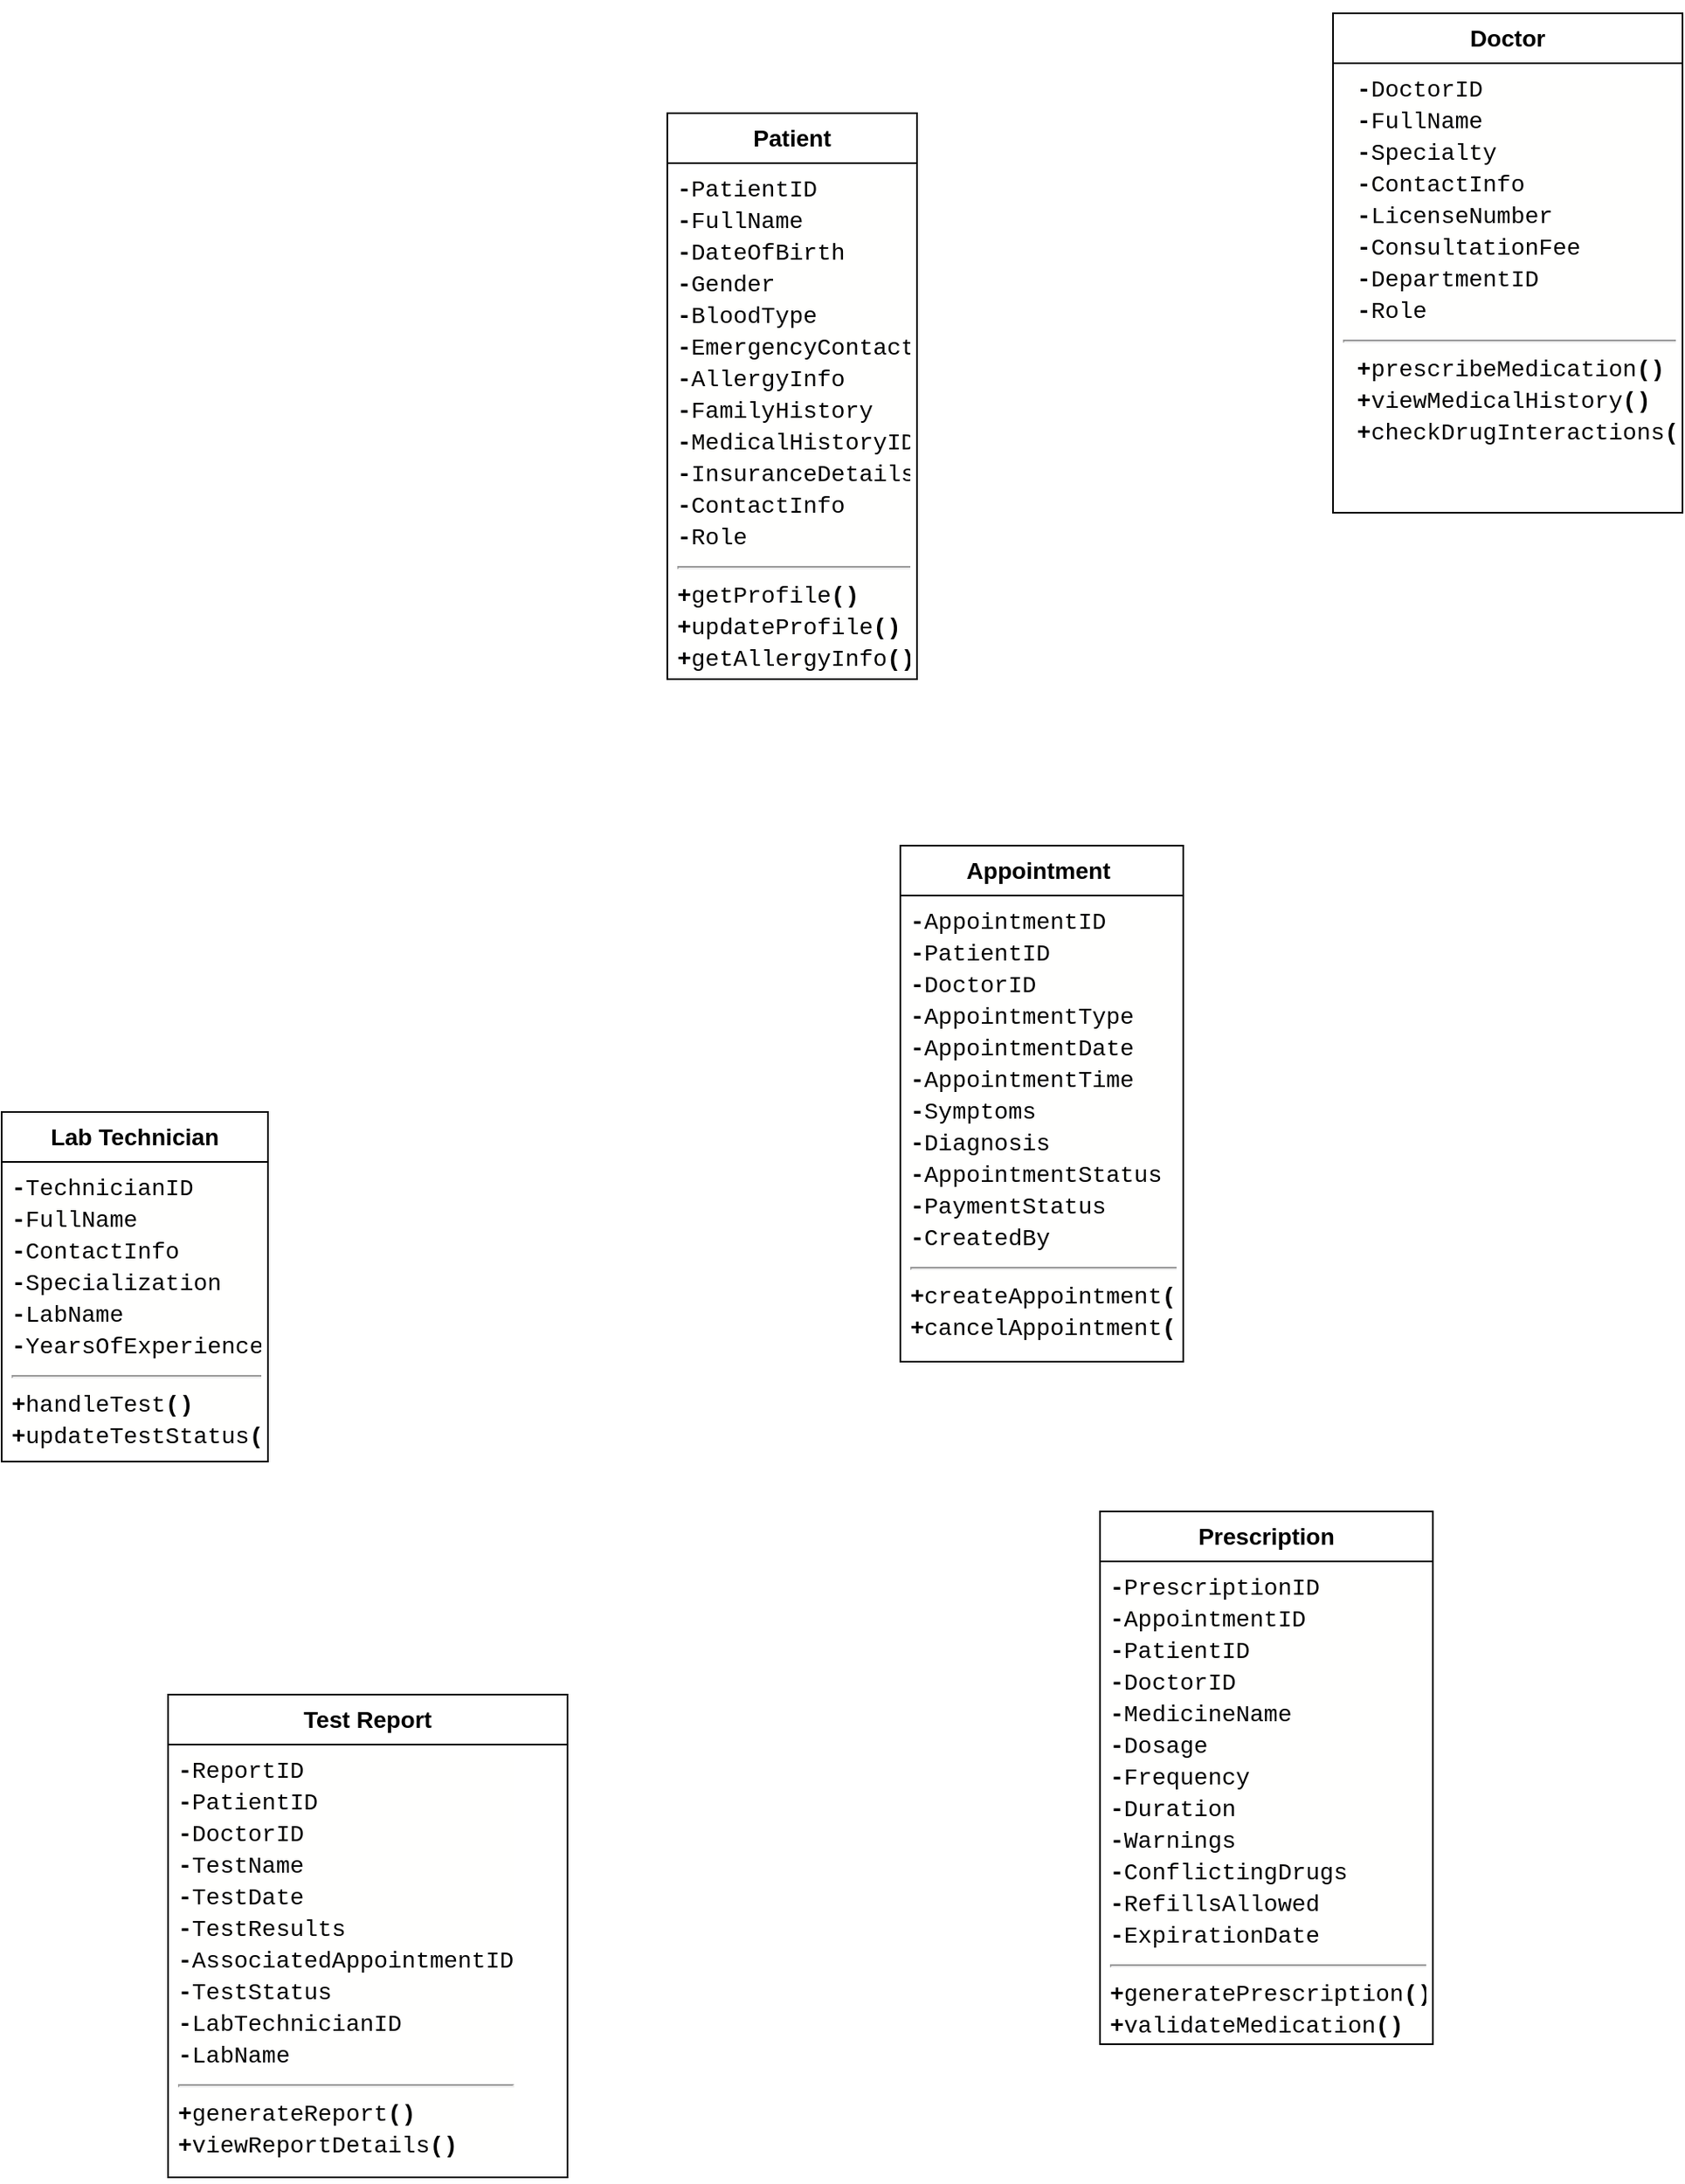 <mxfile version="25.0.1">
  <diagram id="C5RBs43oDa-KdzZeNtuy" name="Page-1">
    <mxGraphModel dx="1050" dy="574" grid="1" gridSize="10" guides="1" tooltips="1" connect="1" arrows="1" fold="1" page="1" pageScale="1" pageWidth="3300" pageHeight="4681" math="0" shadow="0">
      <root>
        <mxCell id="WIyWlLk6GJQsqaUBKTNV-0" />
        <mxCell id="WIyWlLk6GJQsqaUBKTNV-1" parent="WIyWlLk6GJQsqaUBKTNV-0" />
        <mxCell id="3bDkZ6XuROaeYBq_H3r6-7" value="&lt;h3&gt;Doctor&lt;/h3&gt;" style="swimlane;fontStyle=0;childLayout=stackLayout;horizontal=1;startSize=30;horizontalStack=0;resizeParent=1;resizeParentMax=0;resizeLast=0;collapsible=1;marginBottom=0;whiteSpace=wrap;html=1;" vertex="1" parent="WIyWlLk6GJQsqaUBKTNV-1">
          <mxGeometry x="1290" y="610" width="210" height="300" as="geometry" />
        </mxCell>
        <mxCell id="3bDkZ6XuROaeYBq_H3r6-10" value="&lt;div style=&quot;background-color: rgb(255, 255, 254); font-family: Consolas, &amp;quot;Courier New&amp;quot;, monospace; font-size: 14px; line-height: 19px; white-space: pre;&quot;&gt;&lt;div&gt;&amp;nbsp;&lt;span style=&quot;font-weight: bold;&quot;&gt;-&lt;/span&gt;DoctorID&lt;/div&gt;&lt;div&gt; &lt;span style=&quot;font-weight: bold;&quot;&gt;-&lt;/span&gt;FullName&lt;/div&gt;&lt;div&gt; &lt;span style=&quot;font-weight: bold;&quot;&gt;-&lt;/span&gt;Specialty&lt;/div&gt;&lt;div&gt; &lt;span style=&quot;font-weight: bold;&quot;&gt;-&lt;/span&gt;ContactInfo&lt;/div&gt;&lt;div&gt;&amp;nbsp;&lt;span style=&quot;font-weight: bold;&quot;&gt;-&lt;/span&gt;LicenseNumber&lt;/div&gt;&lt;div&gt;&amp;nbsp;&lt;span style=&quot;font-weight: bold;&quot;&gt;-&lt;/span&gt;ConsultationFee&lt;/div&gt;&lt;div&gt;&amp;nbsp;&lt;span style=&quot;font-weight: bold;&quot;&gt;-&lt;/span&gt;DepartmentID&lt;/div&gt;&lt;div&gt;&amp;nbsp;&lt;span style=&quot;font-weight: bold;&quot;&gt;-&lt;/span&gt;Role&lt;/div&gt;&lt;hr&gt;&lt;div&gt;&amp;nbsp;&lt;span style=&quot;font-weight: bold;&quot;&gt;+&lt;/span&gt;prescribeMedication&lt;span style=&quot;font-weight: bold;&quot;&gt;()&lt;/span&gt;&lt;/div&gt;&lt;div&gt;&amp;nbsp;&lt;span style=&quot;font-weight: bold;&quot;&gt;+&lt;/span&gt;viewMedicalHistory&lt;span style=&quot;font-weight: bold;&quot;&gt;()&lt;/span&gt;&lt;/div&gt;&lt;div&gt;&amp;nbsp;&lt;span style=&quot;font-weight: bold;&quot;&gt;+&lt;/span&gt;checkDrugInteractions&lt;span style=&quot;font-weight: bold;&quot;&gt;()&lt;/span&gt;&lt;/div&gt;&lt;/div&gt;" style="text;strokeColor=none;fillColor=none;align=left;verticalAlign=top;spacingLeft=4;spacingRight=4;overflow=hidden;points=[[0,0.5],[1,0.5]];portConstraint=eastwest;rotatable=0;whiteSpace=wrap;html=1;" vertex="1" parent="3bDkZ6XuROaeYBq_H3r6-7">
          <mxGeometry y="30" width="210" height="270" as="geometry" />
        </mxCell>
        <mxCell id="3bDkZ6XuROaeYBq_H3r6-19" value="&lt;h3&gt;Patient&lt;/h3&gt;" style="swimlane;fontStyle=0;childLayout=stackLayout;horizontal=1;startSize=30;horizontalStack=0;resizeParent=1;resizeParentMax=0;resizeLast=0;collapsible=1;marginBottom=0;whiteSpace=wrap;html=1;" vertex="1" parent="WIyWlLk6GJQsqaUBKTNV-1">
          <mxGeometry x="890" y="670" width="150" height="340" as="geometry" />
        </mxCell>
        <mxCell id="3bDkZ6XuROaeYBq_H3r6-20" value="&lt;div style=&quot;background-color: rgb(255, 255, 254); font-family: Consolas, &amp;quot;Courier New&amp;quot;, monospace; font-size: 14px; line-height: 19px; white-space: pre;&quot;&gt;&lt;div style=&quot;line-height: 19px;&quot;&gt;&lt;div&gt;&lt;span style=&quot;font-weight: bold;&quot;&gt;-&lt;/span&gt;PatientID&lt;/div&gt;&lt;div&gt;&lt;span style=&quot;font-weight: bold;&quot;&gt;-&lt;/span&gt;FullName&lt;/div&gt;&lt;div&gt;&lt;span style=&quot;font-weight: bold;&quot;&gt;-&lt;/span&gt;DateOfBirth&lt;/div&gt;&lt;div&gt;&lt;span style=&quot;font-weight: bold;&quot;&gt;-&lt;/span&gt;Gender&lt;/div&gt;&lt;div&gt;&lt;span style=&quot;font-weight: bold;&quot;&gt;-&lt;/span&gt;BloodType&lt;/div&gt;&lt;div&gt;&lt;span style=&quot;font-weight: bold;&quot;&gt;-&lt;/span&gt;EmergencyContact&lt;/div&gt;&lt;div&gt;&lt;span style=&quot;font-weight: bold;&quot;&gt;-&lt;/span&gt;AllergyInfo&lt;/div&gt;&lt;div&gt;&lt;span style=&quot;font-weight: bold;&quot;&gt;-&lt;/span&gt;FamilyHistory&lt;/div&gt;&lt;div&gt;&lt;span style=&quot;font-weight: bold;&quot;&gt;-&lt;/span&gt;MedicalHistoryID&lt;/div&gt;&lt;div&gt;&lt;span style=&quot;font-weight: bold;&quot;&gt;-&lt;/span&gt;InsuranceDetails&lt;/div&gt;&lt;div&gt;&lt;span style=&quot;font-weight: bold;&quot;&gt;-&lt;/span&gt;ContactInfo&lt;/div&gt;&lt;div&gt;&lt;span style=&quot;font-weight: bold;&quot;&gt;-&lt;/span&gt;Role&lt;/div&gt;&lt;hr&gt;&lt;div&gt;&lt;span style=&quot;font-weight: bold;&quot;&gt;+&lt;/span&gt;getProfile&lt;span style=&quot;font-weight: bold;&quot;&gt;()&lt;/span&gt;&lt;/div&gt;&lt;div&gt;&lt;span style=&quot;font-weight: bold;&quot;&gt;+&lt;/span&gt;updateProfile&lt;span style=&quot;font-weight: bold;&quot;&gt;()&lt;/span&gt;&lt;/div&gt;&lt;div&gt;&lt;span style=&quot;font-weight: bold;&quot;&gt;+&lt;/span&gt;getAllergyInfo&lt;span style=&quot;font-weight: bold;&quot;&gt;()&lt;/span&gt;&lt;/div&gt;&lt;/div&gt;&lt;/div&gt;" style="text;strokeColor=none;fillColor=none;align=left;verticalAlign=top;spacingLeft=4;spacingRight=4;overflow=hidden;points=[[0,0.5],[1,0.5]];portConstraint=eastwest;rotatable=0;whiteSpace=wrap;html=1;" vertex="1" parent="3bDkZ6XuROaeYBq_H3r6-19">
          <mxGeometry y="30" width="150" height="310" as="geometry" />
        </mxCell>
        <mxCell id="3bDkZ6XuROaeYBq_H3r6-21" value="&lt;h3&gt;Appointment&amp;nbsp;&lt;/h3&gt;" style="swimlane;fontStyle=0;childLayout=stackLayout;horizontal=1;startSize=30;horizontalStack=0;resizeParent=1;resizeParentMax=0;resizeLast=0;collapsible=1;marginBottom=0;whiteSpace=wrap;html=1;" vertex="1" parent="WIyWlLk6GJQsqaUBKTNV-1">
          <mxGeometry x="1030" y="1110" width="170" height="310" as="geometry" />
        </mxCell>
        <mxCell id="3bDkZ6XuROaeYBq_H3r6-22" value="&lt;div style=&quot;background-color: rgb(255, 255, 254); font-family: Consolas, &amp;quot;Courier New&amp;quot;, monospace; font-size: 14px; line-height: 19px; white-space: pre;&quot;&gt;&lt;div style=&quot;line-height: 19px;&quot;&gt;&lt;div style=&quot;line-height: 19px;&quot;&gt;&lt;div&gt;&lt;span style=&quot;font-weight: bold;&quot;&gt;-&lt;/span&gt;AppointmentID&lt;/div&gt;&lt;div&gt;&lt;span style=&quot;font-weight: bold;&quot;&gt;-&lt;/span&gt;PatientID&lt;/div&gt;&lt;div&gt;&lt;span style=&quot;font-weight: bold;&quot;&gt;-&lt;/span&gt;DoctorID&lt;/div&gt;&lt;div&gt;&lt;span style=&quot;font-weight: bold;&quot;&gt;-&lt;/span&gt;AppointmentType&lt;/div&gt;&lt;div&gt;&lt;span style=&quot;font-weight: bold;&quot;&gt;-&lt;/span&gt;AppointmentDate&lt;/div&gt;&lt;div&gt;&lt;span style=&quot;font-weight: bold;&quot;&gt;-&lt;/span&gt;AppointmentTime&lt;/div&gt;&lt;div&gt;&lt;span style=&quot;font-weight: bold;&quot;&gt;-&lt;/span&gt;Symptoms&lt;/div&gt;&lt;div&gt;&lt;span style=&quot;font-weight: bold;&quot;&gt;-&lt;/span&gt;Diagnosis&lt;/div&gt;&lt;div&gt;&lt;span style=&quot;font-weight: bold;&quot;&gt;-&lt;/span&gt;AppointmentStatus&lt;/div&gt;&lt;div&gt;&lt;span style=&quot;font-weight: bold;&quot;&gt;-&lt;/span&gt;PaymentStatus&lt;/div&gt;&lt;div&gt;&lt;span style=&quot;font-weight: bold;&quot;&gt;-&lt;/span&gt;CreatedBy&lt;/div&gt;&lt;hr&gt;&lt;div&gt;&lt;span style=&quot;font-weight: bold;&quot;&gt;+&lt;/span&gt;createAppointment&lt;span style=&quot;font-weight: bold;&quot;&gt;()&lt;/span&gt;&lt;/div&gt;&lt;div&gt;&lt;span style=&quot;font-weight: bold;&quot;&gt;+&lt;/span&gt;cancelAppointment&lt;span style=&quot;font-weight: bold;&quot;&gt;()&lt;/span&gt;&lt;/div&gt;&lt;/div&gt;&lt;/div&gt;&lt;/div&gt;" style="text;strokeColor=none;fillColor=none;align=left;verticalAlign=top;spacingLeft=4;spacingRight=4;overflow=hidden;points=[[0,0.5],[1,0.5]];portConstraint=eastwest;rotatable=0;whiteSpace=wrap;html=1;" vertex="1" parent="3bDkZ6XuROaeYBq_H3r6-21">
          <mxGeometry y="30" width="170" height="280" as="geometry" />
        </mxCell>
        <mxCell id="3bDkZ6XuROaeYBq_H3r6-23" value="&lt;h3&gt;&lt;b&gt;Prescription&lt;/b&gt;&lt;/h3&gt;" style="swimlane;fontStyle=0;childLayout=stackLayout;horizontal=1;startSize=30;horizontalStack=0;resizeParent=1;resizeParentMax=0;resizeLast=0;collapsible=1;marginBottom=0;whiteSpace=wrap;html=1;" vertex="1" parent="WIyWlLk6GJQsqaUBKTNV-1">
          <mxGeometry x="1150" y="1510" width="200" height="320" as="geometry" />
        </mxCell>
        <mxCell id="3bDkZ6XuROaeYBq_H3r6-24" value="&lt;div style=&quot;background-color: rgb(255, 255, 254); font-family: Consolas, &amp;quot;Courier New&amp;quot;, monospace; font-size: 14px; line-height: 19px; white-space: pre;&quot;&gt;&lt;div style=&quot;line-height: 19px;&quot;&gt;&lt;div style=&quot;line-height: 19px;&quot;&gt;&lt;div&gt;&lt;span style=&quot;font-weight: bold;&quot;&gt;-&lt;/span&gt;PrescriptionID&lt;/div&gt;&lt;div&gt;&lt;span style=&quot;font-weight: bold;&quot;&gt;-&lt;/span&gt;AppointmentID&lt;/div&gt;&lt;div&gt;&lt;span style=&quot;font-weight: bold;&quot;&gt;-&lt;/span&gt;PatientID&lt;/div&gt;&lt;div&gt;&lt;span style=&quot;font-weight: bold;&quot;&gt;-&lt;/span&gt;DoctorID&lt;/div&gt;&lt;div&gt;&lt;span style=&quot;font-weight: bold;&quot;&gt;-&lt;/span&gt;MedicineName&lt;/div&gt;&lt;div&gt;&lt;span style=&quot;font-weight: bold;&quot;&gt;-&lt;/span&gt;Dosage&lt;/div&gt;&lt;div&gt;&lt;span style=&quot;font-weight: bold;&quot;&gt;-&lt;/span&gt;Frequency&lt;/div&gt;&lt;div&gt;&lt;span style=&quot;font-weight: bold;&quot;&gt;-&lt;/span&gt;Duration&lt;/div&gt;&lt;div&gt;&lt;span style=&quot;font-weight: bold;&quot;&gt;-&lt;/span&gt;Warnings&lt;/div&gt;&lt;div&gt;&lt;span style=&quot;font-weight: bold;&quot;&gt;-&lt;/span&gt;ConflictingDrugs&lt;/div&gt;&lt;div&gt;&lt;span style=&quot;font-weight: bold;&quot;&gt;-&lt;/span&gt;RefillsAllowed&lt;/div&gt;&lt;div&gt;&lt;span style=&quot;font-weight: bold;&quot;&gt;-&lt;/span&gt;ExpirationDate&lt;/div&gt;&lt;hr&gt;&lt;div&gt;&lt;span style=&quot;font-weight: bold;&quot;&gt;+&lt;/span&gt;generatePrescription&lt;span style=&quot;font-weight: bold;&quot;&gt;()&lt;/span&gt;&lt;/div&gt;&lt;div&gt;&lt;span style=&quot;font-weight: bold;&quot;&gt;+&lt;/span&gt;validateMedication&lt;span style=&quot;font-weight: bold;&quot;&gt;()&lt;/span&gt;&lt;/div&gt;&lt;/div&gt;&lt;/div&gt;&lt;/div&gt;" style="text;strokeColor=none;fillColor=none;align=left;verticalAlign=top;spacingLeft=4;spacingRight=4;overflow=hidden;points=[[0,0.5],[1,0.5]];portConstraint=eastwest;rotatable=0;whiteSpace=wrap;html=1;" vertex="1" parent="3bDkZ6XuROaeYBq_H3r6-23">
          <mxGeometry y="30" width="200" height="290" as="geometry" />
        </mxCell>
        <mxCell id="3bDkZ6XuROaeYBq_H3r6-27" value="&lt;h3&gt;Lab Technician&lt;/h3&gt;" style="swimlane;fontStyle=0;childLayout=stackLayout;horizontal=1;startSize=30;horizontalStack=0;resizeParent=1;resizeParentMax=0;resizeLast=0;collapsible=1;marginBottom=0;whiteSpace=wrap;html=1;" vertex="1" parent="WIyWlLk6GJQsqaUBKTNV-1">
          <mxGeometry x="490" y="1270" width="160" height="210" as="geometry" />
        </mxCell>
        <mxCell id="3bDkZ6XuROaeYBq_H3r6-28" value="&lt;div style=&quot;background-color: rgb(255, 255, 254); font-family: Consolas, &amp;quot;Courier New&amp;quot;, monospace; font-size: 14px; line-height: 19px; white-space: pre;&quot;&gt;&lt;div style=&quot;line-height: 19px;&quot;&gt;&lt;div style=&quot;line-height: 19px;&quot;&gt;&lt;div style=&quot;line-height: 19px;&quot;&gt;&lt;div&gt;&lt;span style=&quot;font-weight: bold;&quot;&gt;-&lt;/span&gt;TechnicianID&lt;/div&gt;&lt;div&gt;&lt;span style=&quot;font-weight: bold;&quot;&gt;-&lt;/span&gt;FullName&lt;/div&gt;&lt;div&gt;&lt;span style=&quot;font-weight: bold;&quot;&gt;-&lt;/span&gt;ContactInfo&lt;/div&gt;&lt;div&gt;&lt;span style=&quot;font-weight: bold;&quot;&gt;-&lt;/span&gt;Specialization&lt;/div&gt;&lt;div&gt;&lt;span style=&quot;font-weight: bold;&quot;&gt;-&lt;/span&gt;LabName&lt;/div&gt;&lt;div&gt;&lt;span style=&quot;font-weight: bold;&quot;&gt;-&lt;/span&gt;YearsOfExperience&lt;/div&gt;&lt;hr&gt;&lt;div&gt;&lt;span style=&quot;font-weight: bold;&quot;&gt;+&lt;/span&gt;handleTest&lt;span style=&quot;font-weight: bold;&quot;&gt;()&lt;/span&gt;&lt;/div&gt;&lt;div&gt;&lt;span style=&quot;font-weight: bold;&quot;&gt;+&lt;/span&gt;updateTestStatus&lt;span style=&quot;font-weight: bold;&quot;&gt;()&lt;/span&gt;&lt;/div&gt;&lt;/div&gt;&lt;/div&gt;&lt;/div&gt;&lt;/div&gt;" style="text;strokeColor=none;fillColor=none;align=left;verticalAlign=top;spacingLeft=4;spacingRight=4;overflow=hidden;points=[[0,0.5],[1,0.5]];portConstraint=eastwest;rotatable=0;whiteSpace=wrap;html=1;" vertex="1" parent="3bDkZ6XuROaeYBq_H3r6-27">
          <mxGeometry y="30" width="160" height="180" as="geometry" />
        </mxCell>
        <mxCell id="3bDkZ6XuROaeYBq_H3r6-29" value="&lt;h3&gt;&lt;b&gt;Test Report&lt;/b&gt;&lt;/h3&gt;" style="swimlane;fontStyle=0;childLayout=stackLayout;horizontal=1;startSize=30;horizontalStack=0;resizeParent=1;resizeParentMax=0;resizeLast=0;collapsible=1;marginBottom=0;whiteSpace=wrap;html=1;" vertex="1" parent="WIyWlLk6GJQsqaUBKTNV-1">
          <mxGeometry x="590" y="1620" width="240" height="290" as="geometry" />
        </mxCell>
        <mxCell id="3bDkZ6XuROaeYBq_H3r6-30" value="&lt;div style=&quot;background-color: rgb(255, 255, 254); font-family: Consolas, &amp;quot;Courier New&amp;quot;, monospace; font-size: 14px; line-height: 19px; white-space: pre;&quot;&gt;&lt;div style=&quot;line-height: 19px;&quot;&gt;&lt;div style=&quot;line-height: 19px;&quot;&gt;&lt;div style=&quot;line-height: 19px;&quot;&gt;&lt;div&gt;&lt;span style=&quot;font-weight: bold;&quot;&gt;-&lt;/span&gt;ReportID&lt;/div&gt;&lt;div&gt;&lt;span style=&quot;font-weight: bold;&quot;&gt;-&lt;/span&gt;PatientID&lt;/div&gt;&lt;div&gt;&lt;span style=&quot;font-weight: bold;&quot;&gt;-&lt;/span&gt;DoctorID&lt;/div&gt;&lt;div&gt;&lt;span style=&quot;font-weight: bold;&quot;&gt;-&lt;/span&gt;TestName&lt;/div&gt;&lt;div&gt;&lt;span style=&quot;font-weight: bold;&quot;&gt;-&lt;/span&gt;TestDate&lt;/div&gt;&lt;div&gt;&lt;span style=&quot;font-weight: bold;&quot;&gt;-&lt;/span&gt;TestResults&lt;/div&gt;&lt;div&gt;&lt;span style=&quot;font-weight: bold;&quot;&gt;-&lt;/span&gt;AssociatedAppointmentID&lt;/div&gt;&lt;div&gt;&lt;span style=&quot;font-weight: bold;&quot;&gt;-&lt;/span&gt;TestStatus&lt;/div&gt;&lt;div&gt;&lt;span style=&quot;font-weight: bold;&quot;&gt;-&lt;/span&gt;LabTechnicianID&lt;/div&gt;&lt;div&gt;&lt;span style=&quot;font-weight: bold;&quot;&gt;-&lt;/span&gt;LabName&lt;/div&gt;&lt;hr&gt;&lt;div&gt;&lt;span style=&quot;font-weight: bold;&quot;&gt;+&lt;/span&gt;generateReport&lt;span style=&quot;font-weight: bold;&quot;&gt;()&lt;/span&gt;&lt;/div&gt;&lt;div&gt;&lt;span style=&quot;font-weight: bold;&quot;&gt;+&lt;/span&gt;viewReportDetails&lt;span style=&quot;font-weight: bold;&quot;&gt;()&lt;/span&gt;&lt;/div&gt;&lt;/div&gt;&lt;/div&gt;&lt;/div&gt;&lt;/div&gt;" style="text;strokeColor=none;fillColor=none;align=left;verticalAlign=top;spacingLeft=4;spacingRight=4;overflow=hidden;points=[[0,0.5],[1,0.5]];portConstraint=eastwest;rotatable=0;whiteSpace=wrap;html=1;" vertex="1" parent="3bDkZ6XuROaeYBq_H3r6-29">
          <mxGeometry y="30" width="240" height="260" as="geometry" />
        </mxCell>
      </root>
    </mxGraphModel>
  </diagram>
</mxfile>
